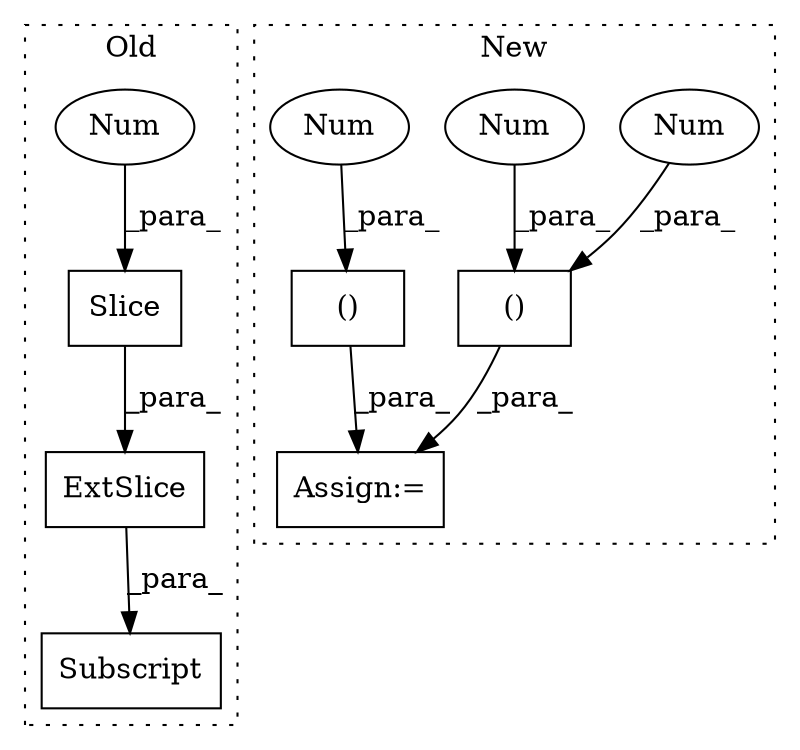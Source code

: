 digraph G {
subgraph cluster0 {
1 [label="Slice" a="80" s="5947" l="1" shape="box"];
3 [label="Num" a="76" s="5948" l="3" shape="ellipse"];
4 [label="Subscript" a="63" s="5942,0" l="10,0" shape="box"];
5 [label="ExtSlice" a="85" s="5942" l="1" shape="box"];
label = "Old";
style="dotted";
}
subgraph cluster1 {
2 [label="()" a="54" s="5930" l="2" shape="box"];
6 [label="Num" a="76" s="5931" l="1" shape="ellipse"];
7 [label="Num" a="76" s="5929" l="1" shape="ellipse"];
8 [label="Assign:=" a="68" s="5954" l="5" shape="box"];
9 [label="()" a="54" s="5944" l="2" shape="box"];
10 [label="Num" a="76" s="5945" l="1" shape="ellipse"];
label = "New";
style="dotted";
}
1 -> 5 [label="_para_"];
2 -> 8 [label="_para_"];
3 -> 1 [label="_para_"];
5 -> 4 [label="_para_"];
6 -> 2 [label="_para_"];
7 -> 2 [label="_para_"];
9 -> 8 [label="_para_"];
10 -> 9 [label="_para_"];
}